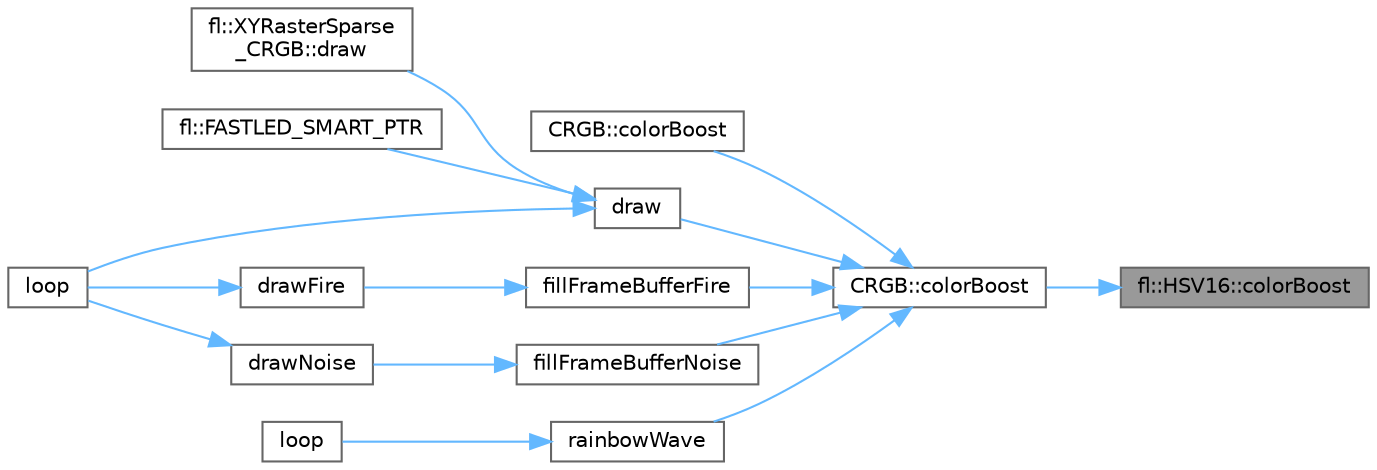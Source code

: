 digraph "fl::HSV16::colorBoost"
{
 // INTERACTIVE_SVG=YES
 // LATEX_PDF_SIZE
  bgcolor="transparent";
  edge [fontname=Helvetica,fontsize=10,labelfontname=Helvetica,labelfontsize=10];
  node [fontname=Helvetica,fontsize=10,shape=box,height=0.2,width=0.4];
  rankdir="RL";
  Node1 [id="Node000001",label="fl::HSV16::colorBoost",height=0.2,width=0.4,color="gray40", fillcolor="grey60", style="filled", fontcolor="black",tooltip=" "];
  Node1 -> Node2 [id="edge1_Node000001_Node000002",dir="back",color="steelblue1",style="solid",tooltip=" "];
  Node2 [id="Node000002",label="CRGB::colorBoost",height=0.2,width=0.4,color="grey40", fillcolor="white", style="filled",URL="$d7/d82/struct_c_r_g_b_a8b78ce444d74f2bc9e63d83bfd1b17ad.html#a8b78ce444d74f2bc9e63d83bfd1b17ad",tooltip=" "];
  Node2 -> Node3 [id="edge2_Node000002_Node000003",dir="back",color="steelblue1",style="solid",tooltip=" "];
  Node3 [id="Node000003",label="CRGB::colorBoost",height=0.2,width=0.4,color="grey40", fillcolor="white", style="filled",URL="$d7/d82/struct_c_r_g_b_afaf81accfbf08b61cc7cf2a4735fd5d6.html#afaf81accfbf08b61cc7cf2a4735fd5d6",tooltip=" "];
  Node2 -> Node4 [id="edge3_Node000002_Node000004",dir="back",color="steelblue1",style="solid",tooltip=" "];
  Node4 [id="Node000004",label="draw",height=0.2,width=0.4,color="grey40", fillcolor="white", style="filled",URL="$d4/d06/curr_8h_a251ace8542fe093844e4ed2709e8a3d7.html#a251ace8542fe093844e4ed2709e8a3d7",tooltip=" "];
  Node4 -> Node5 [id="edge4_Node000004_Node000005",dir="back",color="steelblue1",style="solid",tooltip=" "];
  Node5 [id="Node000005",label="fl::XYRasterSparse\l_CRGB::draw",height=0.2,width=0.4,color="grey40", fillcolor="white", style="filled",URL="$d3/dca/classfl_1_1_x_y_raster_sparse___c_r_g_b_a074d01574c20917b45f65fb1afbf2cb1.html#a074d01574c20917b45f65fb1afbf2cb1",tooltip=" "];
  Node4 -> Node6 [id="edge5_Node000004_Node000006",dir="back",color="steelblue1",style="solid",tooltip=" "];
  Node6 [id="Node000006",label="fl::FASTLED_SMART_PTR",height=0.2,width=0.4,color="grey40", fillcolor="white", style="filled",URL="$d4/d36/namespacefl_a29ae9bad91ab6b7de10679e9325e90f6.html#a29ae9bad91ab6b7de10679e9325e90f6",tooltip=" "];
  Node4 -> Node7 [id="edge6_Node000004_Node000007",dir="back",color="steelblue1",style="solid",tooltip=" "];
  Node7 [id="Node000007",label="loop",height=0.2,width=0.4,color="grey40", fillcolor="white", style="filled",URL="$d4/d06/curr_8h_afe461d27b9c48d5921c00d521181f12f.html#afe461d27b9c48d5921c00d521181f12f",tooltip=" "];
  Node2 -> Node8 [id="edge7_Node000002_Node000008",dir="back",color="steelblue1",style="solid",tooltip=" "];
  Node8 [id="Node000008",label="fillFrameBufferFire",height=0.2,width=0.4,color="grey40", fillcolor="white", style="filled",URL="$d4/d06/curr_8h_af9691ba6aeb226dd50626f04206c6e28.html#af9691ba6aeb226dd50626f04206c6e28",tooltip=" "];
  Node8 -> Node9 [id="edge8_Node000008_Node000009",dir="back",color="steelblue1",style="solid",tooltip=" "];
  Node9 [id="Node000009",label="drawFire",height=0.2,width=0.4,color="grey40", fillcolor="white", style="filled",URL="$d4/d06/curr_8h_ad5dd16b6abf44e3aad21ce2a4badf906.html#ad5dd16b6abf44e3aad21ce2a4badf906",tooltip=" "];
  Node9 -> Node7 [id="edge9_Node000009_Node000007",dir="back",color="steelblue1",style="solid",tooltip=" "];
  Node2 -> Node10 [id="edge10_Node000002_Node000010",dir="back",color="steelblue1",style="solid",tooltip=" "];
  Node10 [id="Node000010",label="fillFrameBufferNoise",height=0.2,width=0.4,color="grey40", fillcolor="white", style="filled",URL="$d4/d06/curr_8h_a27ef46fa8abd1dedd29a3904d81622d2.html#a27ef46fa8abd1dedd29a3904d81622d2",tooltip=" "];
  Node10 -> Node11 [id="edge11_Node000010_Node000011",dir="back",color="steelblue1",style="solid",tooltip=" "];
  Node11 [id="Node000011",label="drawNoise",height=0.2,width=0.4,color="grey40", fillcolor="white", style="filled",URL="$d4/d06/curr_8h_a889977e3c2cad101b68a8c97148ef3c0.html#a889977e3c2cad101b68a8c97148ef3c0",tooltip=" "];
  Node11 -> Node7 [id="edge12_Node000011_Node000007",dir="back",color="steelblue1",style="solid",tooltip=" "];
  Node2 -> Node12 [id="edge13_Node000002_Node000012",dir="back",color="steelblue1",style="solid",tooltip=" "];
  Node12 [id="Node000012",label="rainbowWave",height=0.2,width=0.4,color="grey40", fillcolor="white", style="filled",URL="$db/df4/_color_boost_8h_a4a0d1f144188c96aecbb5efd649d400a.html#a4a0d1f144188c96aecbb5efd649d400a",tooltip=" "];
  Node12 -> Node13 [id="edge14_Node000012_Node000013",dir="back",color="steelblue1",style="solid",tooltip=" "];
  Node13 [id="Node000013",label="loop",height=0.2,width=0.4,color="grey40", fillcolor="white", style="filled",URL="$db/df4/_color_boost_8h_afe461d27b9c48d5921c00d521181f12f.html#afe461d27b9c48d5921c00d521181f12f",tooltip=" "];
}
